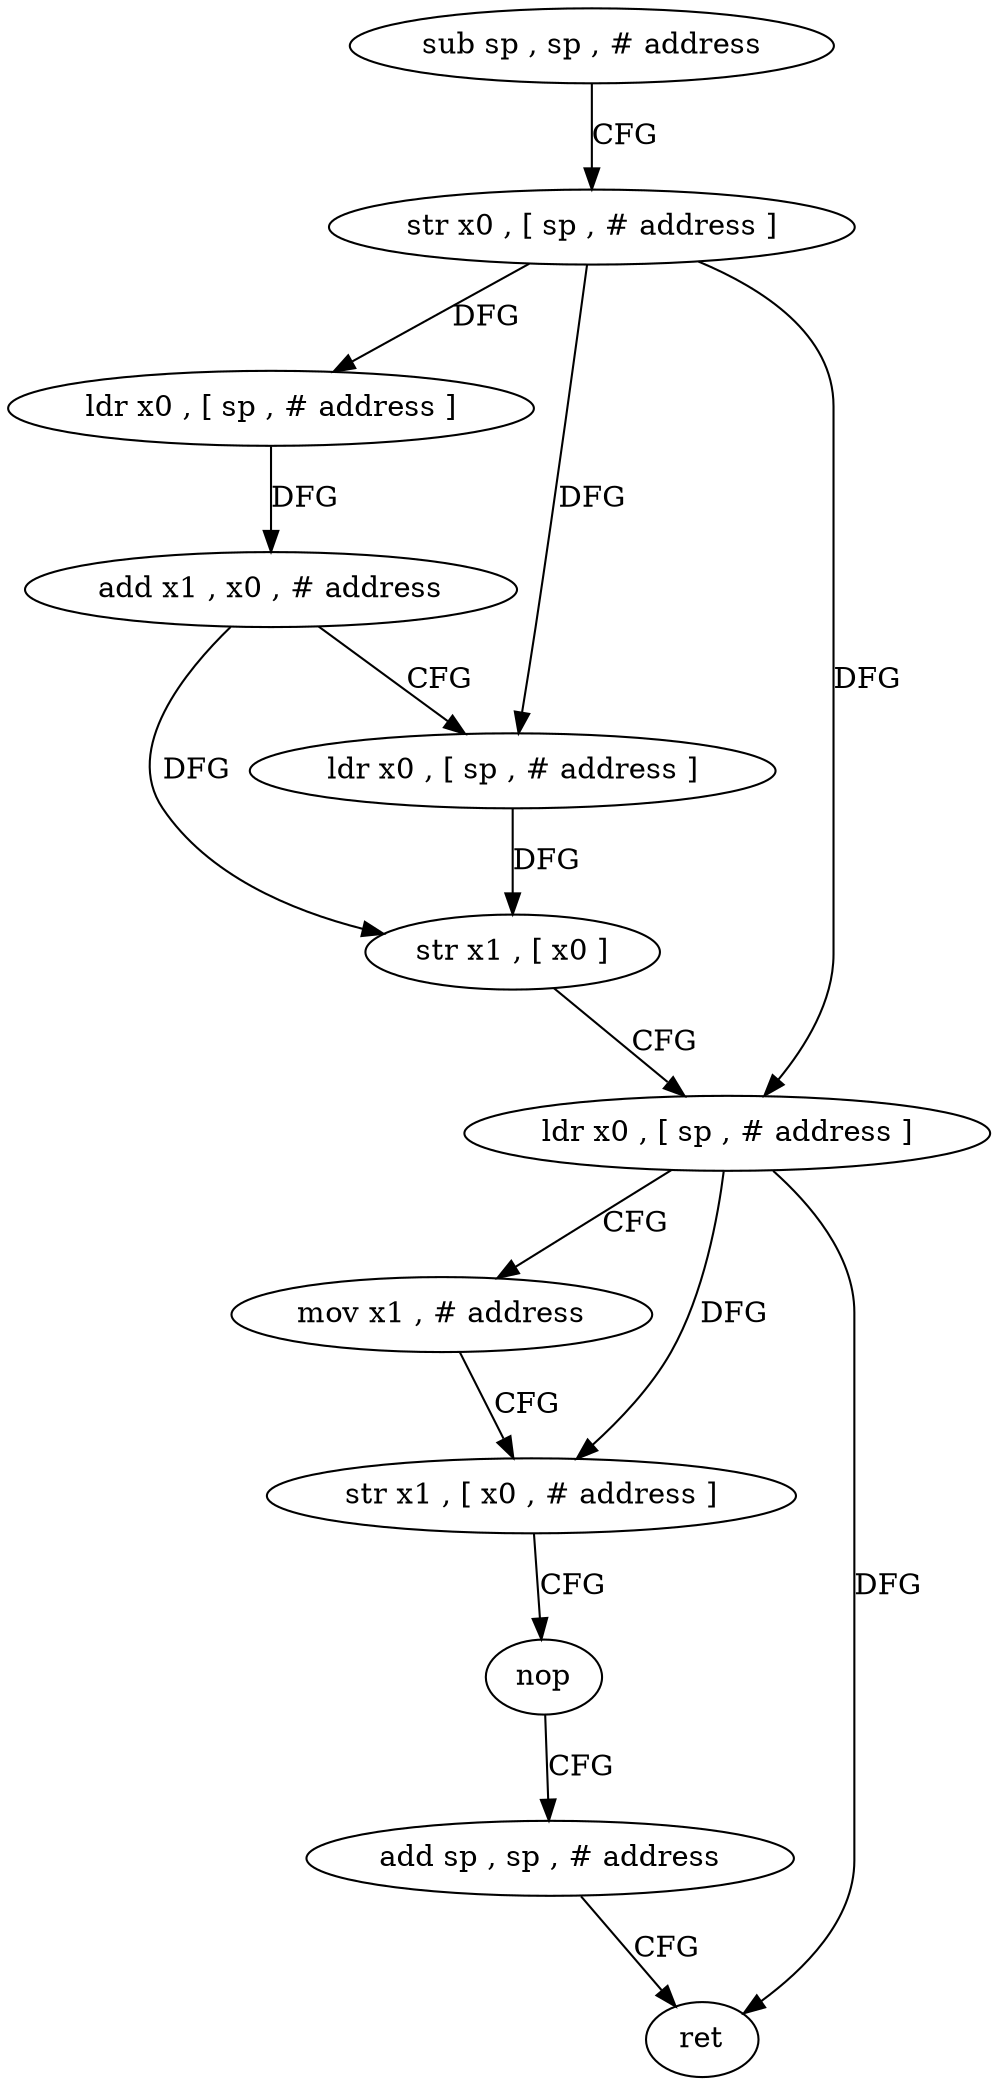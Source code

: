 digraph "func" {
"391880" [label = "sub sp , sp , # address" ]
"391884" [label = "str x0 , [ sp , # address ]" ]
"391888" [label = "ldr x0 , [ sp , # address ]" ]
"391892" [label = "add x1 , x0 , # address" ]
"391896" [label = "ldr x0 , [ sp , # address ]" ]
"391900" [label = "str x1 , [ x0 ]" ]
"391904" [label = "ldr x0 , [ sp , # address ]" ]
"391908" [label = "mov x1 , # address" ]
"391912" [label = "str x1 , [ x0 , # address ]" ]
"391916" [label = "nop" ]
"391920" [label = "add sp , sp , # address" ]
"391924" [label = "ret" ]
"391880" -> "391884" [ label = "CFG" ]
"391884" -> "391888" [ label = "DFG" ]
"391884" -> "391896" [ label = "DFG" ]
"391884" -> "391904" [ label = "DFG" ]
"391888" -> "391892" [ label = "DFG" ]
"391892" -> "391896" [ label = "CFG" ]
"391892" -> "391900" [ label = "DFG" ]
"391896" -> "391900" [ label = "DFG" ]
"391900" -> "391904" [ label = "CFG" ]
"391904" -> "391908" [ label = "CFG" ]
"391904" -> "391912" [ label = "DFG" ]
"391904" -> "391924" [ label = "DFG" ]
"391908" -> "391912" [ label = "CFG" ]
"391912" -> "391916" [ label = "CFG" ]
"391916" -> "391920" [ label = "CFG" ]
"391920" -> "391924" [ label = "CFG" ]
}
